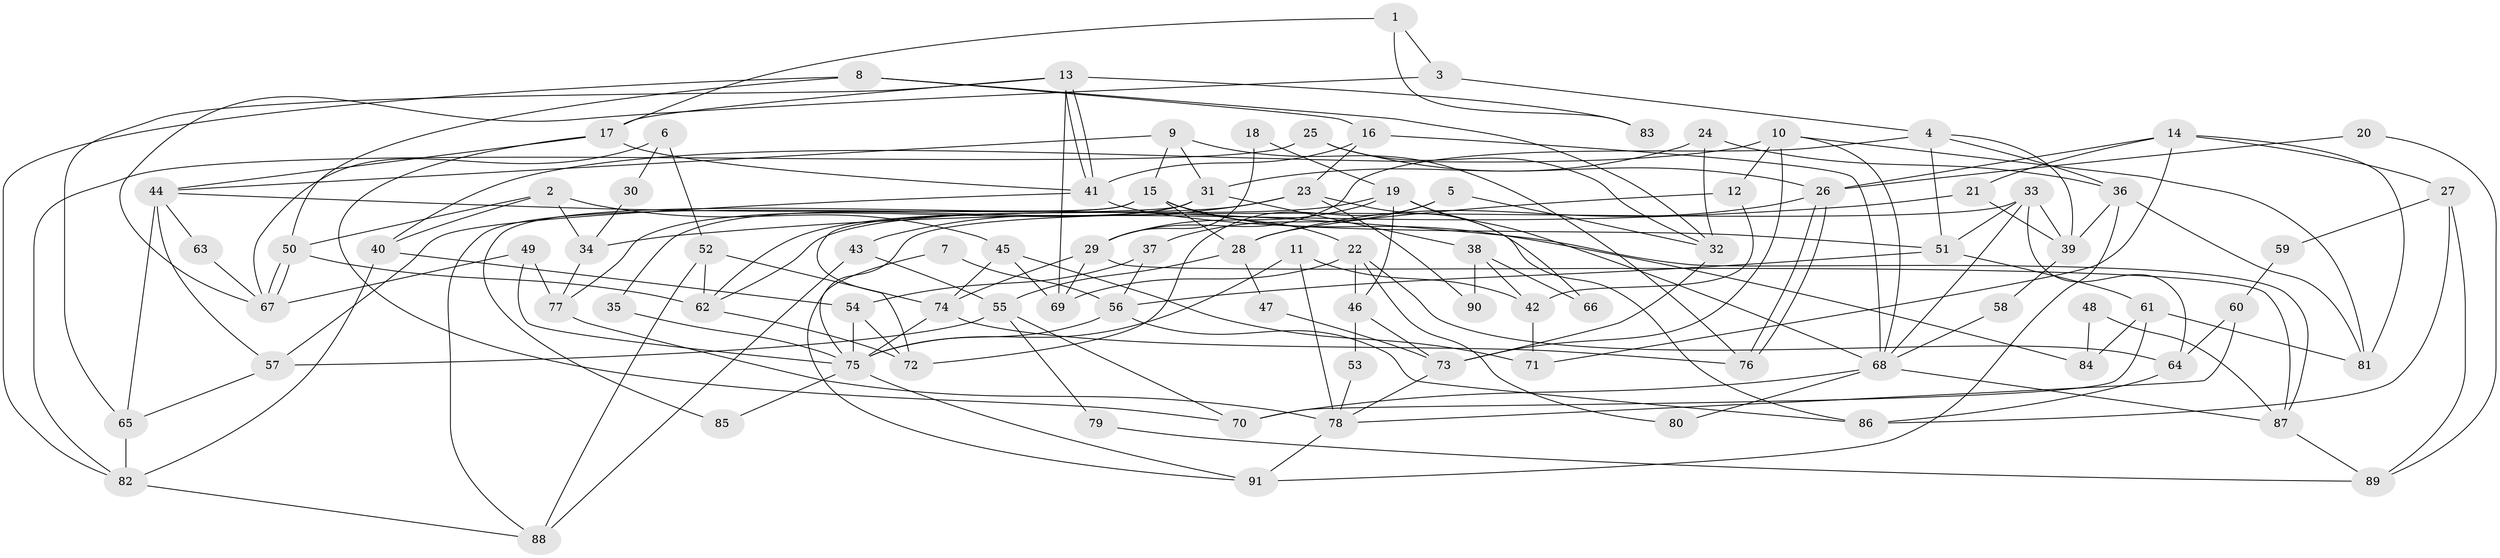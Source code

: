 // Generated by graph-tools (version 1.1) at 2025/50/03/09/25 03:50:09]
// undirected, 91 vertices, 182 edges
graph export_dot {
graph [start="1"]
  node [color=gray90,style=filled];
  1;
  2;
  3;
  4;
  5;
  6;
  7;
  8;
  9;
  10;
  11;
  12;
  13;
  14;
  15;
  16;
  17;
  18;
  19;
  20;
  21;
  22;
  23;
  24;
  25;
  26;
  27;
  28;
  29;
  30;
  31;
  32;
  33;
  34;
  35;
  36;
  37;
  38;
  39;
  40;
  41;
  42;
  43;
  44;
  45;
  46;
  47;
  48;
  49;
  50;
  51;
  52;
  53;
  54;
  55;
  56;
  57;
  58;
  59;
  60;
  61;
  62;
  63;
  64;
  65;
  66;
  67;
  68;
  69;
  70;
  71;
  72;
  73;
  74;
  75;
  76;
  77;
  78;
  79;
  80;
  81;
  82;
  83;
  84;
  85;
  86;
  87;
  88;
  89;
  90;
  91;
  1 -- 17;
  1 -- 3;
  1 -- 83;
  2 -- 50;
  2 -- 40;
  2 -- 34;
  2 -- 45;
  3 -- 67;
  3 -- 4;
  4 -- 39;
  4 -- 51;
  4 -- 29;
  4 -- 36;
  5 -- 72;
  5 -- 32;
  5 -- 37;
  6 -- 67;
  6 -- 52;
  6 -- 30;
  7 -- 56;
  7 -- 91;
  8 -- 32;
  8 -- 16;
  8 -- 50;
  8 -- 82;
  9 -- 44;
  9 -- 76;
  9 -- 15;
  9 -- 31;
  10 -- 68;
  10 -- 40;
  10 -- 12;
  10 -- 73;
  10 -- 81;
  11 -- 75;
  11 -- 78;
  11 -- 42;
  12 -- 28;
  12 -- 42;
  13 -- 65;
  13 -- 41;
  13 -- 41;
  13 -- 17;
  13 -- 69;
  13 -- 83;
  14 -- 81;
  14 -- 71;
  14 -- 21;
  14 -- 26;
  14 -- 27;
  15 -- 22;
  15 -- 28;
  15 -- 84;
  15 -- 85;
  15 -- 88;
  16 -- 23;
  16 -- 41;
  16 -- 68;
  17 -- 41;
  17 -- 44;
  17 -- 70;
  18 -- 19;
  18 -- 29;
  19 -- 62;
  19 -- 29;
  19 -- 46;
  19 -- 66;
  19 -- 68;
  20 -- 26;
  20 -- 89;
  21 -- 34;
  21 -- 39;
  22 -- 64;
  22 -- 69;
  22 -- 46;
  22 -- 80;
  23 -- 62;
  23 -- 43;
  23 -- 86;
  23 -- 90;
  24 -- 36;
  24 -- 32;
  24 -- 31;
  25 -- 26;
  25 -- 82;
  25 -- 32;
  26 -- 76;
  26 -- 76;
  26 -- 28;
  27 -- 86;
  27 -- 59;
  27 -- 89;
  28 -- 47;
  28 -- 55;
  29 -- 87;
  29 -- 69;
  29 -- 74;
  30 -- 34;
  31 -- 35;
  31 -- 38;
  31 -- 72;
  31 -- 77;
  32 -- 73;
  33 -- 68;
  33 -- 39;
  33 -- 51;
  33 -- 64;
  33 -- 75;
  34 -- 77;
  35 -- 75;
  36 -- 81;
  36 -- 39;
  36 -- 91;
  37 -- 54;
  37 -- 56;
  38 -- 42;
  38 -- 66;
  38 -- 90;
  39 -- 58;
  40 -- 54;
  40 -- 82;
  41 -- 51;
  41 -- 57;
  42 -- 71;
  43 -- 88;
  43 -- 55;
  44 -- 57;
  44 -- 63;
  44 -- 65;
  44 -- 87;
  45 -- 69;
  45 -- 71;
  45 -- 74;
  46 -- 53;
  46 -- 73;
  47 -- 73;
  48 -- 84;
  48 -- 87;
  49 -- 77;
  49 -- 75;
  49 -- 67;
  50 -- 67;
  50 -- 67;
  50 -- 62;
  51 -- 56;
  51 -- 61;
  52 -- 74;
  52 -- 88;
  52 -- 62;
  53 -- 78;
  54 -- 72;
  54 -- 75;
  55 -- 70;
  55 -- 57;
  55 -- 79;
  56 -- 75;
  56 -- 86;
  57 -- 65;
  58 -- 68;
  59 -- 60;
  60 -- 78;
  60 -- 64;
  61 -- 70;
  61 -- 81;
  61 -- 84;
  62 -- 72;
  63 -- 67;
  64 -- 86;
  65 -- 82;
  68 -- 70;
  68 -- 80;
  68 -- 87;
  73 -- 78;
  74 -- 75;
  74 -- 76;
  75 -- 85;
  75 -- 91;
  77 -- 78;
  78 -- 91;
  79 -- 89;
  82 -- 88;
  87 -- 89;
}
